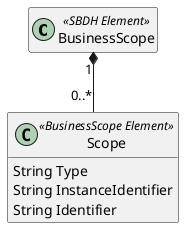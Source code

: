 @startuml SBD

hide empty members

class BusinessScope
{
}

class Scope
{
    String Type
    String InstanceIdentifier
    String Identifier
}

class "BusinessScope" as BusinessScope <<SBDH Element>>
class "Scope" as Scope <<BusinessScope Element>>

BusinessScope "1" *-- "0..*" Scope

@enduml
